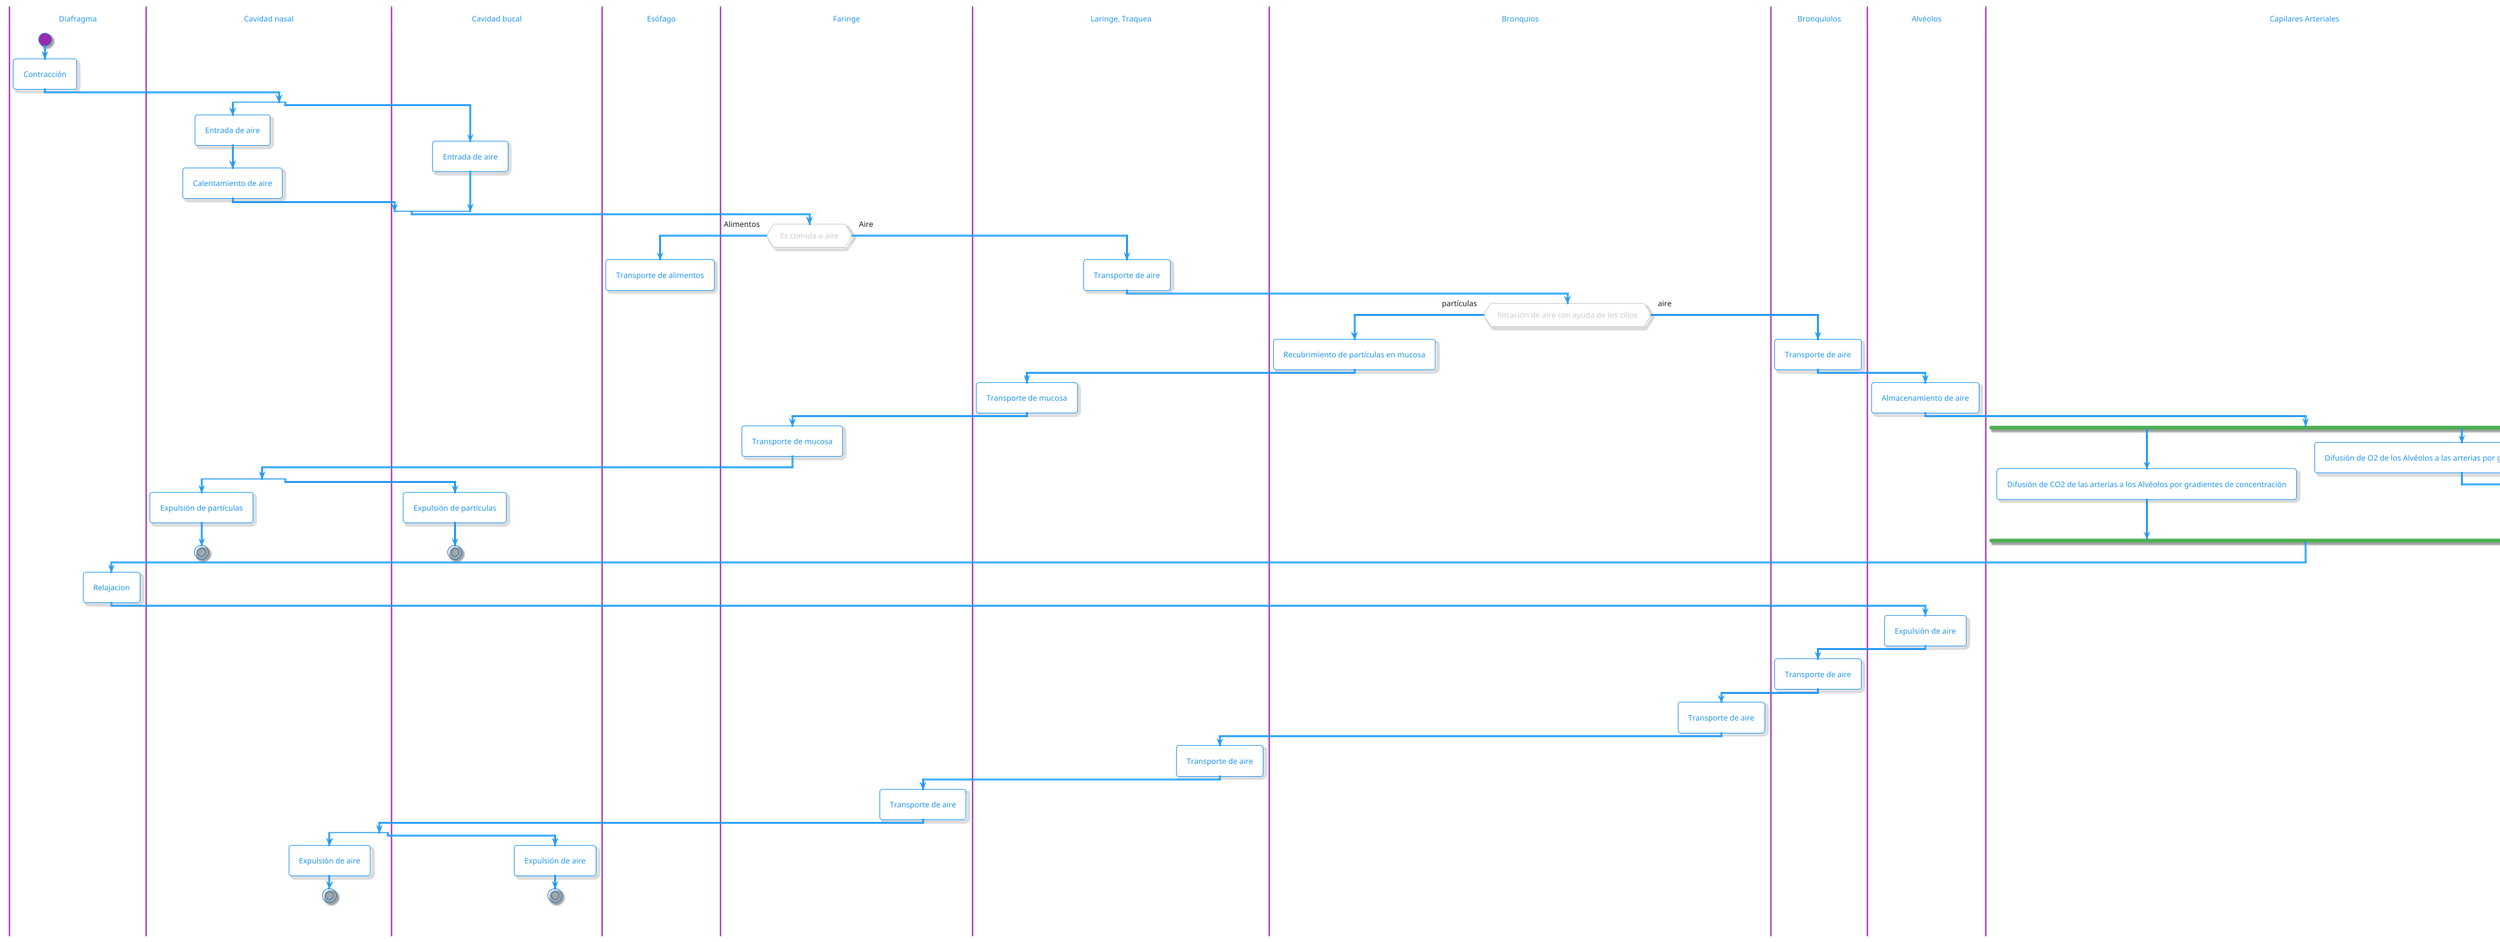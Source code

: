 @startuml
!theme materia-outline
|Diafragma|
|Cavidad nasal|
|Cavidad bucal|
|Esófago|
|Faringe|
|Laringe, Traquea|
|Bronquios|
|Bronquiolos|
|Alvéolos|
|Capilares Arteriales|
|Globulos rojos|

|Diafragma|
start
:Contracción;

split
  |Cavidad nasal|
  :Entrada de aire;
  :Calentamiento de aire;
split again
  |Cavidad bucal|
  :Entrada de aire;
end split


|Faringe|
if (Es comida o aire) then (Alimentos)
  |Esófago|
  :Transporte de alimentos;
  detach

else (Aire)
  |Laringe, Traquea|
  :Transporte de aire;
  |Bronquios|

  if (filtración de aire con ayuda de los cilios) then (partículas)
    :Recubrimiento de partículas en mucosa;
    |Laringe, Traquea|
    :Transporte de mucosa;
    |Faringe|
    :Transporte de mucosa;

    split
      |Cavidad nasal|
      :Expulsión de partículas;
      stop
    split again
      |Cavidad bucal|
      :Expulsión de partículas;
      stop
    end split
  else (aire)
    |Bronquiolos|
    :Transporte de aire;
    |Alvéolos|
    :Almacenamiento de aire;
    |Capilares Arteriales|

    fork
      :Difusión de CO2 de las arterias a los Alvéolos por gradientes de concentración;
    fork again
      :Difusión de O2 de los Alvéolos a las arterias por gradientes de concentración;
      |Globulos rojos|
      :captación de partículas de O2 con ayuda de la hemoglobina presente en la célula;
      detach
      |Capilares Arteriales|
    end fork
    label space1
    label space2
    label space3
    label space4
    |Diafragma|
    :Relajacion;
    |Alvéolos|
    :Expulsión de aire;
    |Bronquiolos|
    :Transporte de aire;
    |Bronquios|
    :Transporte de aire;
    |Laringe, Traquea|
    :Transporte de aire;
    |Faringe|
    :Transporte de aire;
    split
      |Cavidad nasal|
      :Expulsión de aire;
      stop
    split again
      |Cavidad bucal|
      :Expulsión de aire;
      stop
    end split
@enduml